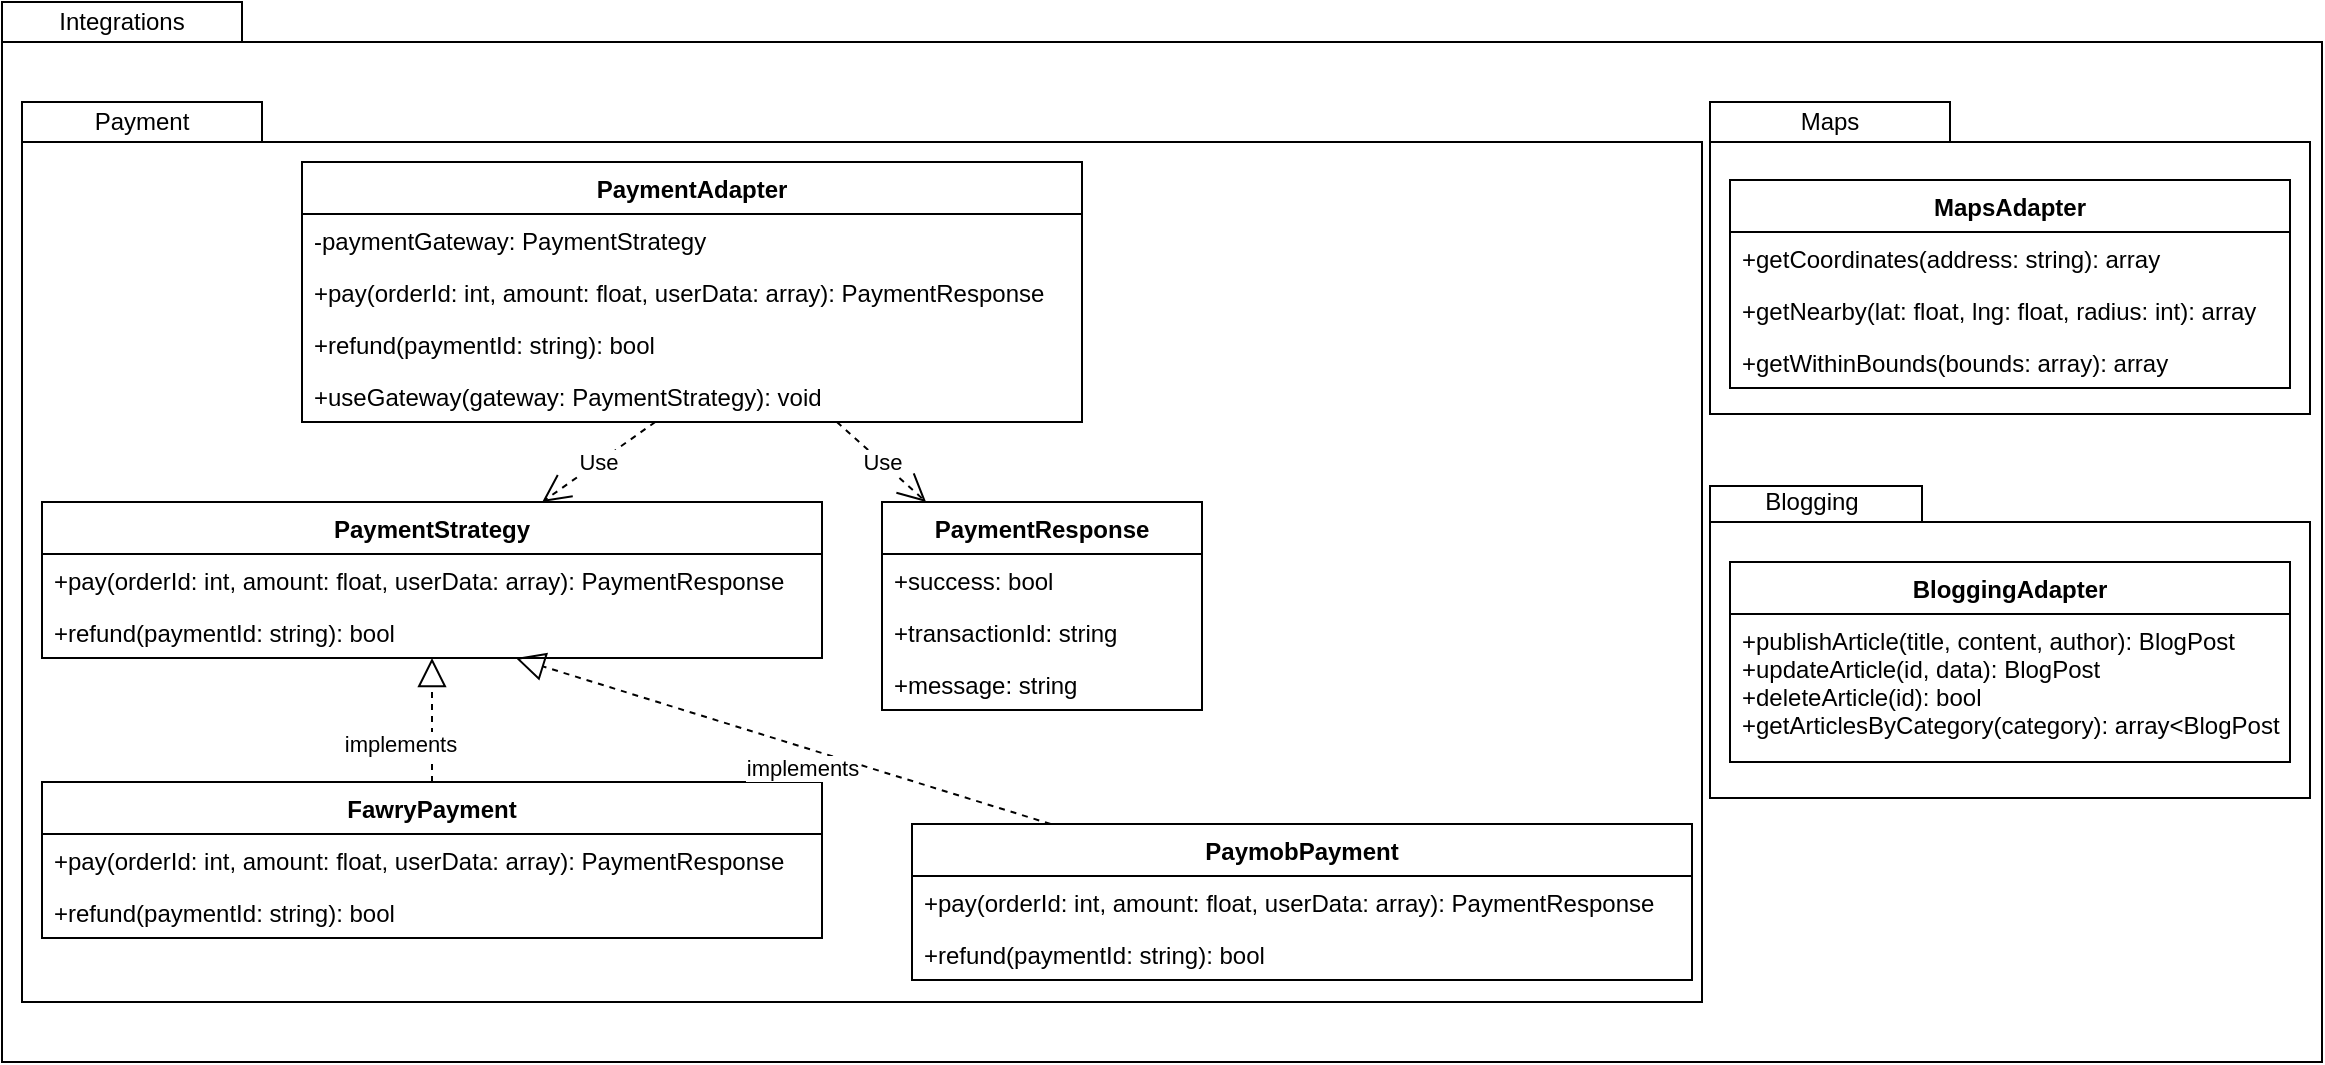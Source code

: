 <mxfile>
    <diagram id="9CGikZUTeMZy6GaghVeU" name="Page-1">
        <mxGraphModel dx="3314" dy="487" grid="1" gridSize="10" guides="1" tooltips="1" connect="1" arrows="1" fold="1" page="1" pageScale="1" pageWidth="850" pageHeight="1100" math="0" shadow="0">
            <root>
                <mxCell id="0"/>
                <mxCell id="1" parent="0"/>
                <mxCell id="2" value="&amp;nbsp;&amp;nbsp;" style="shape=folder;fontStyle=1;spacingTop=10;tabWidth=120;tabHeight=20;tabPosition=left;html=1;whiteSpace=wrap;movable=1;resizable=1;rotatable=1;deletable=1;editable=1;locked=0;connectable=1;" vertex="1" parent="1">
                    <mxGeometry x="-2080" y="1020" width="1160" height="530" as="geometry"/>
                </mxCell>
                <mxCell id="3" value="&amp;nbsp; &amp;nbsp;&amp;nbsp;" style="shape=folder;fontStyle=1;spacingTop=10;tabWidth=120;tabHeight=20;tabPosition=left;html=1;whiteSpace=wrap;movable=1;resizable=1;rotatable=1;deletable=1;editable=1;locked=0;connectable=1;" vertex="1" parent="1">
                    <mxGeometry x="-2070" y="1070" width="840" height="450" as="geometry"/>
                </mxCell>
                <mxCell id="4" value="&lt;div&gt;Integrations&lt;/div&gt;" style="text;html=1;align=center;verticalAlign=middle;whiteSpace=wrap;rounded=0;" vertex="1" parent="1">
                    <mxGeometry x="-2080" y="1020" width="120" height="20" as="geometry"/>
                </mxCell>
                <mxCell id="5" value="PaymentAdapter" style="swimlane;fontStyle=1;childLayout=stackLayout;horizontal=1;startSize=26;horizontalStack=0;resizeParent=1;resizeParentMax=0;resizeLast=0;collapsible=1;marginBottom=0;" vertex="1" parent="1">
                    <mxGeometry x="-1930" y="1100" width="390" height="130" as="geometry"/>
                </mxCell>
                <mxCell id="6" value="-paymentGateway: PaymentStrategy" style="text;strokeColor=none;fillColor=none;align=left;verticalAlign=top;spacingLeft=4;spacingRight=4;overflow=hidden;rotatable=0;points=[[0,0.5],[1,0.5]];portConstraint=eastwest;" vertex="1" parent="5">
                    <mxGeometry y="26" width="390" height="26" as="geometry"/>
                </mxCell>
                <mxCell id="7" value="+pay(orderId: int, amount: float, userData: array): PaymentResponse" style="text;strokeColor=none;fillColor=none;align=left;verticalAlign=top;spacingLeft=4;spacingRight=4;overflow=hidden;rotatable=0;points=[[0,0.5],[1,0.5]];portConstraint=eastwest;" vertex="1" parent="5">
                    <mxGeometry y="52" width="390" height="26" as="geometry"/>
                </mxCell>
                <mxCell id="8" value="+refund(paymentId: string): bool" style="text;strokeColor=none;fillColor=none;align=left;verticalAlign=top;spacingLeft=4;spacingRight=4;overflow=hidden;rotatable=0;points=[[0,0.5],[1,0.5]];portConstraint=eastwest;" vertex="1" parent="5">
                    <mxGeometry y="78" width="390" height="26" as="geometry"/>
                </mxCell>
                <mxCell id="9" value="+useGateway(gateway: PaymentStrategy): void" style="text;strokeColor=none;fillColor=none;align=left;verticalAlign=top;spacingLeft=4;spacingRight=4;overflow=hidden;rotatable=0;points=[[0,0.5],[1,0.5]];portConstraint=eastwest;" vertex="1" parent="5">
                    <mxGeometry y="104" width="390" height="26" as="geometry"/>
                </mxCell>
                <mxCell id="10" value="PaymentStrategy" style="swimlane;fontStyle=1;childLayout=stackLayout;horizontal=1;startSize=26;horizontalStack=0;resizeParent=1;resizeParentMax=0;resizeLast=0;collapsible=1;marginBottom=0;" vertex="1" parent="1">
                    <mxGeometry x="-2060" y="1270" width="390" height="78" as="geometry"/>
                </mxCell>
                <mxCell id="11" value="+pay(orderId: int, amount: float, userData: array): PaymentResponse" style="text;strokeColor=none;fillColor=none;align=left;verticalAlign=top;spacingLeft=4;spacingRight=4;overflow=hidden;rotatable=0;points=[[0,0.5],[1,0.5]];portConstraint=eastwest;" vertex="1" parent="10">
                    <mxGeometry y="26" width="390" height="26" as="geometry"/>
                </mxCell>
                <mxCell id="12" value="+refund(paymentId: string): bool" style="text;strokeColor=none;fillColor=none;align=left;verticalAlign=top;spacingLeft=4;spacingRight=4;overflow=hidden;rotatable=0;points=[[0,0.5],[1,0.5]];portConstraint=eastwest;" vertex="1" parent="10">
                    <mxGeometry y="52" width="390" height="26" as="geometry"/>
                </mxCell>
                <mxCell id="13" value="Use" style="endArrow=open;endSize=12;dashed=1;html=1;rounded=0;" edge="1" parent="1" source="9" target="10">
                    <mxGeometry x="0.002" width="160" relative="1" as="geometry">
                        <mxPoint x="-1890" y="1260" as="sourcePoint"/>
                        <mxPoint x="-1890" y="1299" as="targetPoint"/>
                        <mxPoint as="offset"/>
                    </mxGeometry>
                </mxCell>
                <mxCell id="14" value="FawryPayment" style="swimlane;fontStyle=1;childLayout=stackLayout;horizontal=1;startSize=26;horizontalStack=0;resizeParent=1;resizeParentMax=0;resizeLast=0;collapsible=1;marginBottom=0;" vertex="1" parent="1">
                    <mxGeometry x="-2060" y="1410" width="390" height="78" as="geometry"/>
                </mxCell>
                <mxCell id="15" value="+pay(orderId: int, amount: float, userData: array): PaymentResponse" style="text;strokeColor=none;fillColor=none;align=left;verticalAlign=top;spacingLeft=4;spacingRight=4;overflow=hidden;rotatable=0;points=[[0,0.5],[1,0.5]];portConstraint=eastwest;" vertex="1" parent="14">
                    <mxGeometry y="26" width="390" height="26" as="geometry"/>
                </mxCell>
                <mxCell id="16" value="+refund(paymentId: string): bool" style="text;strokeColor=none;fillColor=none;align=left;verticalAlign=top;spacingLeft=4;spacingRight=4;overflow=hidden;rotatable=0;points=[[0,0.5],[1,0.5]];portConstraint=eastwest;" vertex="1" parent="14">
                    <mxGeometry y="52" width="390" height="26" as="geometry"/>
                </mxCell>
                <mxCell id="17" value="" style="endArrow=block;dashed=1;endFill=0;endSize=12;html=1;rounded=0;" edge="1" parent="1" source="14" target="12">
                    <mxGeometry width="160" relative="1" as="geometry">
                        <mxPoint x="-1655" y="1450" as="sourcePoint"/>
                        <mxPoint x="-1832" y="1381" as="targetPoint"/>
                        <Array as="points"/>
                    </mxGeometry>
                </mxCell>
                <mxCell id="18" value="implements" style="edgeLabel;html=1;align=center;verticalAlign=middle;resizable=0;points=[];" connectable="0" vertex="1" parent="17">
                    <mxGeometry x="-0.187" relative="1" as="geometry">
                        <mxPoint x="-16" y="6" as="offset"/>
                    </mxGeometry>
                </mxCell>
                <mxCell id="19" value="&lt;div&gt;Payment&lt;/div&gt;" style="text;html=1;align=center;verticalAlign=middle;whiteSpace=wrap;rounded=0;" vertex="1" parent="1">
                    <mxGeometry x="-2070" y="1070" width="120" height="20" as="geometry"/>
                </mxCell>
                <mxCell id="20" value="&amp;nbsp; &amp;nbsp;&amp;nbsp;" style="shape=folder;fontStyle=1;spacingTop=10;tabWidth=120;tabHeight=20;tabPosition=left;html=1;whiteSpace=wrap;movable=1;resizable=1;rotatable=1;deletable=1;editable=1;locked=0;connectable=1;" vertex="1" parent="1">
                    <mxGeometry x="-1226" y="1070" width="300" height="156" as="geometry"/>
                </mxCell>
                <mxCell id="21" value="PaymobPayment" style="swimlane;fontStyle=1;childLayout=stackLayout;horizontal=1;startSize=26;horizontalStack=0;resizeParent=1;resizeParentMax=0;resizeLast=0;collapsible=1;marginBottom=0;" vertex="1" parent="1">
                    <mxGeometry x="-1625" y="1431" width="390" height="78" as="geometry"/>
                </mxCell>
                <mxCell id="22" value="+pay(orderId: int, amount: float, userData: array): PaymentResponse" style="text;strokeColor=none;fillColor=none;align=left;verticalAlign=top;spacingLeft=4;spacingRight=4;overflow=hidden;rotatable=0;points=[[0,0.5],[1,0.5]];portConstraint=eastwest;" vertex="1" parent="21">
                    <mxGeometry y="26" width="390" height="26" as="geometry"/>
                </mxCell>
                <mxCell id="23" value="+refund(paymentId: string): bool" style="text;strokeColor=none;fillColor=none;align=left;verticalAlign=top;spacingLeft=4;spacingRight=4;overflow=hidden;rotatable=0;points=[[0,0.5],[1,0.5]];portConstraint=eastwest;" vertex="1" parent="21">
                    <mxGeometry y="52" width="390" height="26" as="geometry"/>
                </mxCell>
                <mxCell id="24" value="PaymentResponse" style="swimlane;fontStyle=1;childLayout=stackLayout;horizontal=1;startSize=26;horizontalStack=0;resizeParent=1;resizeParentMax=0;resizeLast=0;collapsible=1;marginBottom=0;" vertex="1" parent="1">
                    <mxGeometry x="-1640" y="1270" width="160" height="104" as="geometry"/>
                </mxCell>
                <mxCell id="25" value="+success: bool" style="text;strokeColor=none;fillColor=none;align=left;verticalAlign=top;spacingLeft=4;spacingRight=4;overflow=hidden;rotatable=0;points=[[0,0.5],[1,0.5]];portConstraint=eastwest;" vertex="1" parent="24">
                    <mxGeometry y="26" width="160" height="26" as="geometry"/>
                </mxCell>
                <mxCell id="26" value="+transactionId: string" style="text;strokeColor=none;fillColor=none;align=left;verticalAlign=top;spacingLeft=4;spacingRight=4;overflow=hidden;rotatable=0;points=[[0,0.5],[1,0.5]];portConstraint=eastwest;" vertex="1" parent="24">
                    <mxGeometry y="52" width="160" height="26" as="geometry"/>
                </mxCell>
                <mxCell id="27" value="+message: string" style="text;strokeColor=none;fillColor=none;align=left;verticalAlign=top;spacingLeft=4;spacingRight=4;overflow=hidden;rotatable=0;points=[[0,0.5],[1,0.5]];portConstraint=eastwest;" vertex="1" parent="24">
                    <mxGeometry y="78" width="160" height="26" as="geometry"/>
                </mxCell>
                <mxCell id="28" value="" style="endArrow=block;dashed=1;endFill=0;endSize=12;html=1;rounded=0;" edge="1" parent="1" source="21" target="12">
                    <mxGeometry width="160" relative="1" as="geometry">
                        <mxPoint x="-1730" y="1447" as="sourcePoint"/>
                        <mxPoint x="-1583" y="1400" as="targetPoint"/>
                        <Array as="points"/>
                    </mxGeometry>
                </mxCell>
                <mxCell id="29" value="implements" style="edgeLabel;html=1;align=center;verticalAlign=middle;resizable=0;points=[];" connectable="0" vertex="1" parent="28">
                    <mxGeometry x="-0.187" relative="1" as="geometry">
                        <mxPoint x="-16" y="6" as="offset"/>
                    </mxGeometry>
                </mxCell>
                <mxCell id="30" value="Use" style="endArrow=open;endSize=12;dashed=1;html=1;rounded=0;" edge="1" parent="1" source="5" target="24">
                    <mxGeometry x="0.002" width="160" relative="1" as="geometry">
                        <mxPoint x="-1670" y="1240" as="sourcePoint"/>
                        <mxPoint x="-1670" y="1279" as="targetPoint"/>
                        <mxPoint as="offset"/>
                    </mxGeometry>
                </mxCell>
                <mxCell id="31" value="MapsAdapter" style="swimlane;fontStyle=1;childLayout=stackLayout;horizontal=1;startSize=26;horizontalStack=0;resizeParent=1;resizeParentMax=0;resizeLast=0;collapsible=1;marginBottom=0;" vertex="1" parent="1">
                    <mxGeometry x="-1216" y="1109" width="280" height="104" as="geometry"/>
                </mxCell>
                <mxCell id="32" value="+getCoordinates(address: string): array" style="text;strokeColor=none;fillColor=none;align=left;verticalAlign=top;spacingLeft=4;spacingRight=4;overflow=hidden;rotatable=0;points=[[0,0.5],[1,0.5]];portConstraint=eastwest;" vertex="1" parent="31">
                    <mxGeometry y="26" width="280" height="26" as="geometry"/>
                </mxCell>
                <mxCell id="33" value="+getNearby(lat: float, lng: float, radius: int): array" style="text;strokeColor=none;fillColor=none;align=left;verticalAlign=top;spacingLeft=4;spacingRight=4;overflow=hidden;rotatable=0;points=[[0,0.5],[1,0.5]];portConstraint=eastwest;" vertex="1" parent="31">
                    <mxGeometry y="52" width="280" height="26" as="geometry"/>
                </mxCell>
                <mxCell id="34" value="+getWithinBounds(bounds: array): array" style="text;strokeColor=none;fillColor=none;align=left;verticalAlign=top;spacingLeft=4;spacingRight=4;overflow=hidden;rotatable=0;points=[[0,0.5],[1,0.5]];portConstraint=eastwest;" vertex="1" parent="31">
                    <mxGeometry y="78" width="280" height="26" as="geometry"/>
                </mxCell>
                <mxCell id="35" value="Maps&lt;div&gt;&lt;/div&gt;" style="text;html=1;align=center;verticalAlign=middle;whiteSpace=wrap;rounded=0;" vertex="1" parent="1">
                    <mxGeometry x="-1226" y="1070" width="120" height="20" as="geometry"/>
                </mxCell>
                <mxCell id="36" value="" style="shape=folder;fontStyle=1;spacingTop=10;tabWidth=106;tabHeight=18;tabPosition=left;html=1;whiteSpace=wrap;movable=1;resizable=1;rotatable=1;deletable=1;editable=1;locked=0;connectable=1;" vertex="1" parent="1">
                    <mxGeometry x="-1226" y="1262" width="300" height="156" as="geometry"/>
                </mxCell>
                <mxCell id="37" value="BloggingAdapter" style="swimlane;fontStyle=1;childLayout=stackLayout;horizontal=1;startSize=26;horizontalStack=0;resizeParent=1;resizeParentMax=0;resizeLast=0;collapsible=1;marginBottom=0;" vertex="1" parent="1">
                    <mxGeometry x="-1216" y="1300" width="280" height="100" as="geometry"/>
                </mxCell>
                <mxCell id="38" value="+publishArticle(title, content, author): BlogPost&#10;+updateArticle(id, data): BlogPost&#10;+deleteArticle(id): bool&#10;+getArticlesByCategory(category): array&lt;BlogPost&gt;" style="text;strokeColor=none;fillColor=none;align=left;verticalAlign=top;spacingLeft=4;spacingRight=4;overflow=hidden;rotatable=0;points=[[0,0.5],[1,0.5]];portConstraint=eastwest;" vertex="1" parent="37">
                    <mxGeometry y="26" width="280" height="74" as="geometry"/>
                </mxCell>
                <mxCell id="39" value="Blogging&lt;div&gt;&lt;/div&gt;" style="text;html=1;align=center;verticalAlign=middle;whiteSpace=wrap;rounded=0;" vertex="1" parent="1">
                    <mxGeometry x="-1235" y="1260" width="120" height="20" as="geometry"/>
                </mxCell>
            </root>
        </mxGraphModel>
    </diagram>
</mxfile>